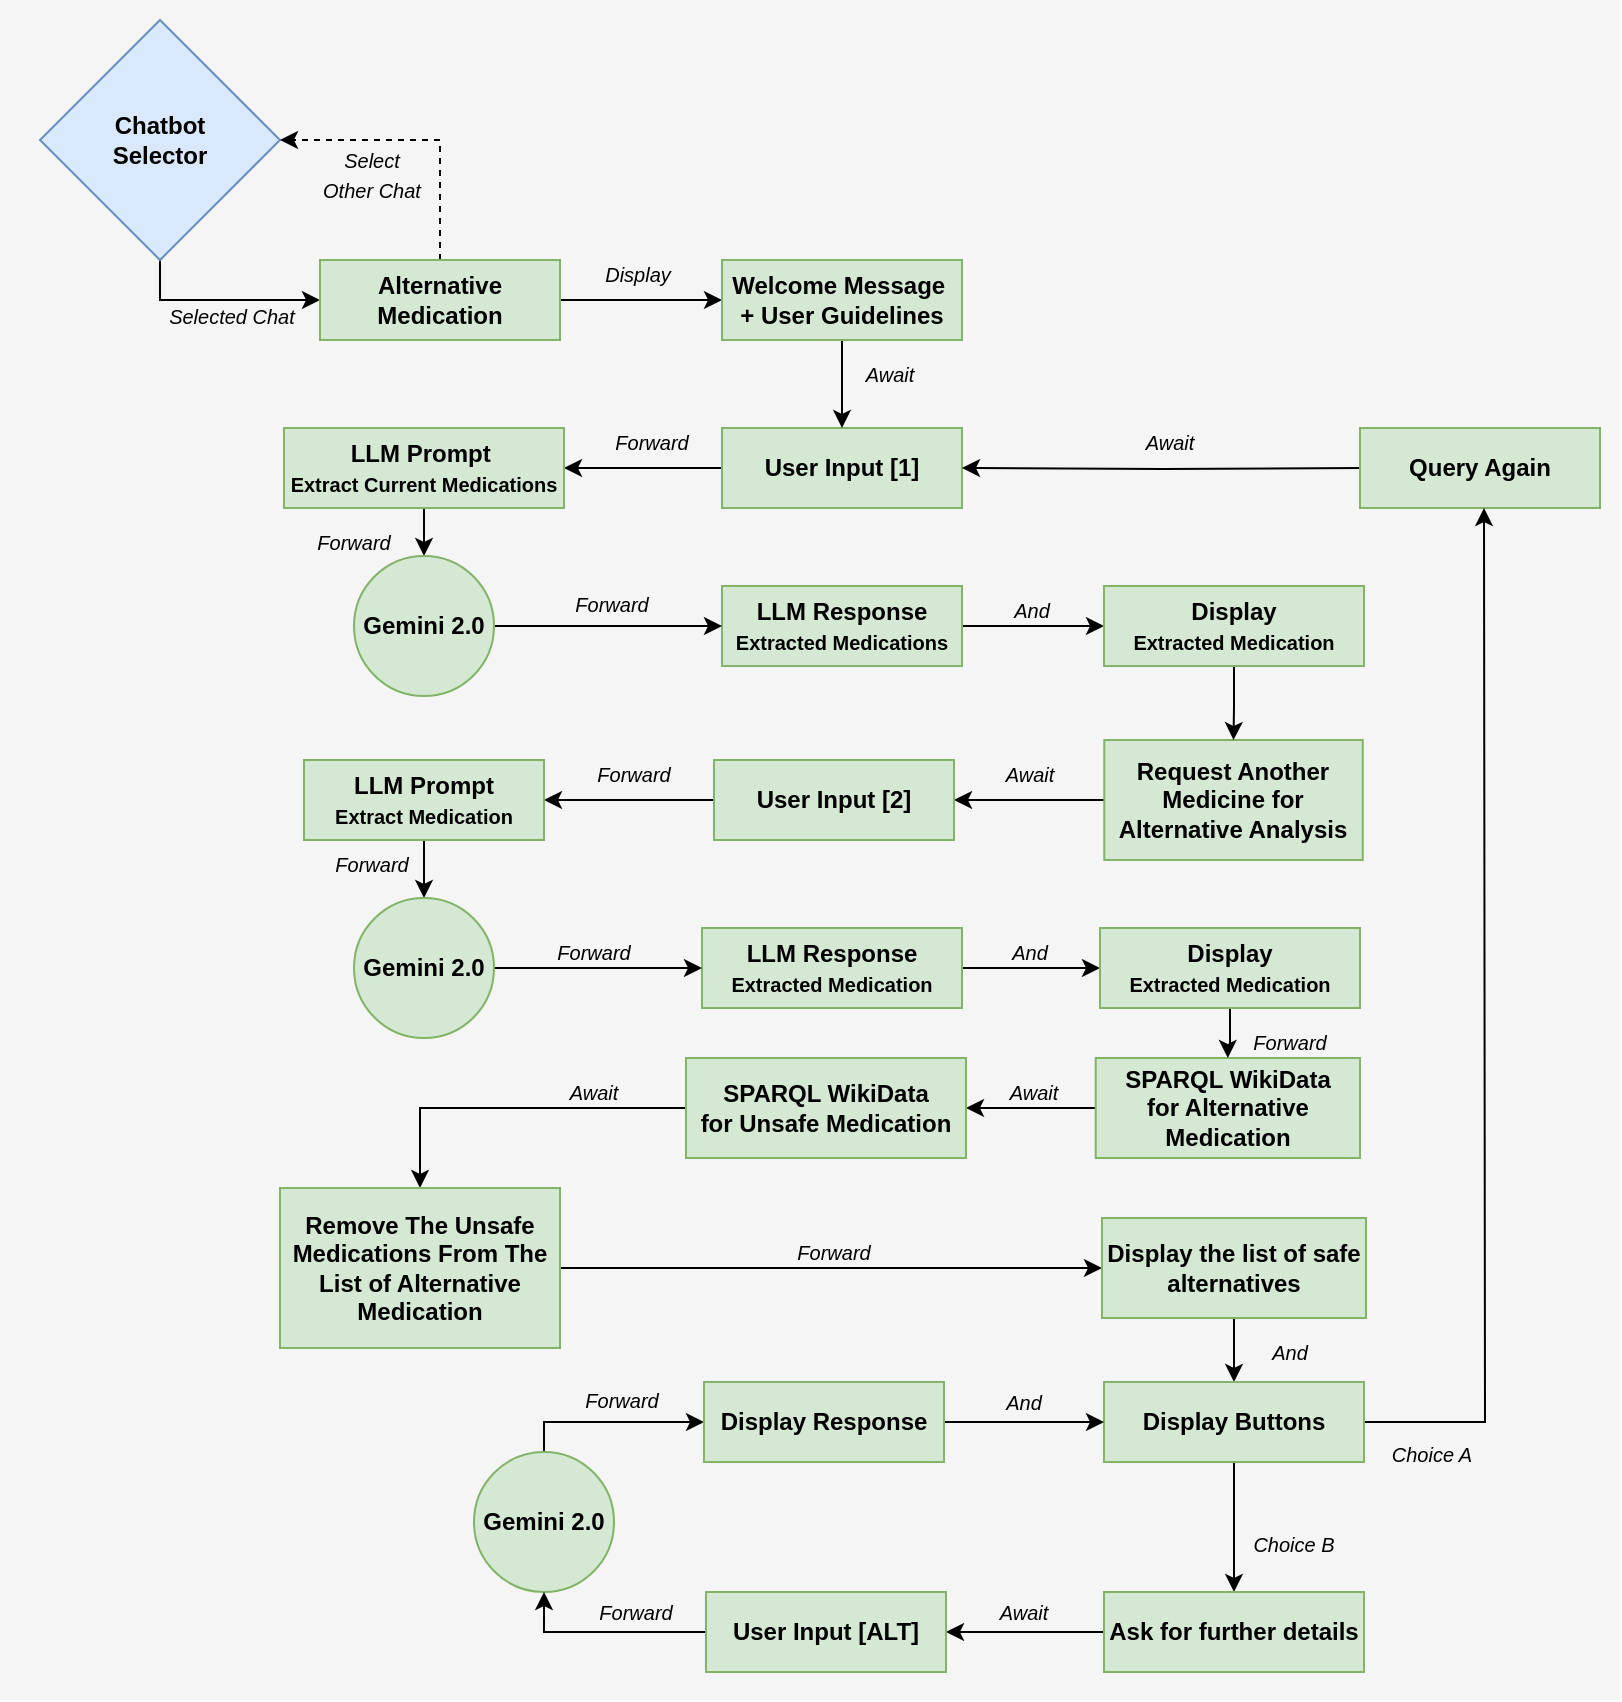 <mxfile version="21.3.7" type="device">
  <diagram name="Page-1" id="FOhdSjyj7jWP819R6Fuj">
    <mxGraphModel dx="780" dy="544" grid="1" gridSize="10" guides="1" tooltips="1" connect="1" arrows="1" fold="1" page="1" pageScale="1" pageWidth="827" pageHeight="1169" math="0" shadow="0">
      <root>
        <mxCell id="0" />
        <mxCell id="1" parent="0" />
        <mxCell id="n5O0Qxw4UcLOAT-lhuhI-17" value="" style="rounded=0;whiteSpace=wrap;html=1;fillColor=#f5f5f5;fontColor=#333333;strokeColor=none;" parent="1" vertex="1">
          <mxGeometry x="10" y="10" width="810" height="850" as="geometry" />
        </mxCell>
        <mxCell id="F-Iz_KFsOa6zQz1n_NZj-1" style="edgeStyle=orthogonalEdgeStyle;rounded=0;orthogonalLoop=1;jettySize=auto;html=1;entryX=0;entryY=0.5;entryDx=0;entryDy=0;" parent="1" source="F-Iz_KFsOa6zQz1n_NZj-2" target="F-Iz_KFsOa6zQz1n_NZj-5" edge="1">
          <mxGeometry relative="1" as="geometry">
            <Array as="points">
              <mxPoint x="90" y="160" />
            </Array>
          </mxGeometry>
        </mxCell>
        <mxCell id="F-Iz_KFsOa6zQz1n_NZj-2" value="&lt;b&gt;Chatbot&lt;br&gt;Selector&lt;/b&gt;" style="rhombus;whiteSpace=wrap;html=1;fillColor=#dae8fc;strokeColor=#6c8ebf;" parent="1" vertex="1">
          <mxGeometry x="30" y="20" width="120" height="120" as="geometry" />
        </mxCell>
        <mxCell id="F-Iz_KFsOa6zQz1n_NZj-3" style="edgeStyle=orthogonalEdgeStyle;rounded=0;orthogonalLoop=1;jettySize=auto;html=1;entryX=1;entryY=0.5;entryDx=0;entryDy=0;dashed=1;" parent="1" source="F-Iz_KFsOa6zQz1n_NZj-5" target="F-Iz_KFsOa6zQz1n_NZj-2" edge="1">
          <mxGeometry relative="1" as="geometry">
            <Array as="points">
              <mxPoint x="230" y="80" />
            </Array>
          </mxGeometry>
        </mxCell>
        <mxCell id="F-Iz_KFsOa6zQz1n_NZj-4" style="edgeStyle=orthogonalEdgeStyle;rounded=0;orthogonalLoop=1;jettySize=auto;html=1;entryX=0;entryY=0.5;entryDx=0;entryDy=0;" parent="1" source="F-Iz_KFsOa6zQz1n_NZj-5" target="F-Iz_KFsOa6zQz1n_NZj-25" edge="1">
          <mxGeometry relative="1" as="geometry" />
        </mxCell>
        <mxCell id="F-Iz_KFsOa6zQz1n_NZj-5" value="&lt;b&gt;Alternative&lt;br&gt;Medication&lt;/b&gt;" style="rounded=0;whiteSpace=wrap;html=1;fillColor=#d5e8d4;strokeColor=#82b366;" parent="1" vertex="1">
          <mxGeometry x="170" y="140" width="120" height="40" as="geometry" />
        </mxCell>
        <mxCell id="F-Iz_KFsOa6zQz1n_NZj-6" value="&lt;font style=&quot;font-size: 10px;&quot;&gt;&lt;i&gt;Selected Chat&lt;/i&gt;&lt;/font&gt;" style="text;html=1;strokeColor=none;fillColor=none;align=center;verticalAlign=middle;whiteSpace=wrap;rounded=0;" parent="1" vertex="1">
          <mxGeometry x="91" y="151" width="70" height="34" as="geometry" />
        </mxCell>
        <mxCell id="F-Iz_KFsOa6zQz1n_NZj-7" value="&lt;span style=&quot;font-size: 10px;&quot;&gt;&lt;i&gt;Select &lt;br&gt;Other Chat&lt;br&gt;&lt;/i&gt;&lt;/span&gt;" style="text;html=1;strokeColor=none;fillColor=none;align=center;verticalAlign=middle;whiteSpace=wrap;rounded=0;" parent="1" vertex="1">
          <mxGeometry x="161" y="80" width="70" height="34" as="geometry" />
        </mxCell>
        <mxCell id="F-Iz_KFsOa6zQz1n_NZj-10" style="edgeStyle=orthogonalEdgeStyle;rounded=0;orthogonalLoop=1;jettySize=auto;html=1;entryX=1;entryY=0.5;entryDx=0;entryDy=0;" parent="1" source="F-Iz_KFsOa6zQz1n_NZj-11" target="F-Iz_KFsOa6zQz1n_NZj-13" edge="1">
          <mxGeometry relative="1" as="geometry" />
        </mxCell>
        <mxCell id="F-Iz_KFsOa6zQz1n_NZj-11" value="&lt;b&gt;User Input [1]&lt;br&gt;&lt;/b&gt;" style="rounded=0;whiteSpace=wrap;html=1;fillColor=#d5e8d4;strokeColor=#82b366;" parent="1" vertex="1">
          <mxGeometry x="371" y="224" width="120" height="40" as="geometry" />
        </mxCell>
        <mxCell id="F-Iz_KFsOa6zQz1n_NZj-12" style="edgeStyle=orthogonalEdgeStyle;rounded=0;orthogonalLoop=1;jettySize=auto;html=1;entryX=0.5;entryY=0;entryDx=0;entryDy=0;" parent="1" source="F-Iz_KFsOa6zQz1n_NZj-13" target="F-Iz_KFsOa6zQz1n_NZj-21" edge="1">
          <mxGeometry relative="1" as="geometry" />
        </mxCell>
        <mxCell id="F-Iz_KFsOa6zQz1n_NZj-13" value="&lt;b&gt;LLM Prompt&amp;nbsp;&lt;br&gt;&lt;/b&gt;&lt;font style=&quot;font-size: 10px;&quot;&gt;&lt;b&gt;Extract Current Medications&lt;/b&gt;&lt;/font&gt;" style="rounded=0;whiteSpace=wrap;html=1;fillColor=#d5e8d4;strokeColor=#82b366;" parent="1" vertex="1">
          <mxGeometry x="152" y="224" width="140" height="40" as="geometry" />
        </mxCell>
        <mxCell id="bws19lJwvjCVZNWrCEmM-6" value="" style="edgeStyle=orthogonalEdgeStyle;rounded=0;orthogonalLoop=1;jettySize=auto;html=1;" parent="1" source="F-Iz_KFsOa6zQz1n_NZj-15" target="bws19lJwvjCVZNWrCEmM-5" edge="1">
          <mxGeometry relative="1" as="geometry" />
        </mxCell>
        <mxCell id="F-Iz_KFsOa6zQz1n_NZj-15" value="&lt;b style=&quot;&quot;&gt;LLM Response&lt;br&gt;&lt;font style=&quot;font-size: 10px;&quot;&gt;Extracted Medications&lt;/font&gt;&lt;br&gt;&lt;/b&gt;" style="rounded=0;whiteSpace=wrap;html=1;fillColor=#d5e8d4;strokeColor=#82b366;" parent="1" vertex="1">
          <mxGeometry x="371" y="303" width="120" height="40" as="geometry" />
        </mxCell>
        <mxCell id="F-Iz_KFsOa6zQz1n_NZj-17" value="&lt;i style=&quot;border-color: var(--border-color); font-size: 10px;&quot;&gt;Forward&lt;/i&gt;" style="text;html=1;strokeColor=none;fillColor=none;align=center;verticalAlign=middle;whiteSpace=wrap;rounded=0;" parent="1" vertex="1">
          <mxGeometry x="152" y="264" width="70" height="34" as="geometry" />
        </mxCell>
        <mxCell id="F-Iz_KFsOa6zQz1n_NZj-20" style="edgeStyle=orthogonalEdgeStyle;rounded=0;orthogonalLoop=1;jettySize=auto;html=1;entryX=0;entryY=0.5;entryDx=0;entryDy=0;" parent="1" source="F-Iz_KFsOa6zQz1n_NZj-21" target="F-Iz_KFsOa6zQz1n_NZj-15" edge="1">
          <mxGeometry relative="1" as="geometry" />
        </mxCell>
        <mxCell id="F-Iz_KFsOa6zQz1n_NZj-21" value="&lt;b&gt;Gemini 2.0&lt;/b&gt;" style="ellipse;whiteSpace=wrap;html=1;aspect=fixed;fillColor=#d5e8d4;strokeColor=#82b366;" parent="1" vertex="1">
          <mxGeometry x="187" y="288" width="70" height="70" as="geometry" />
        </mxCell>
        <mxCell id="F-Iz_KFsOa6zQz1n_NZj-23" value="&lt;i style=&quot;border-color: var(--border-color); font-size: 10px;&quot;&gt;Forward&lt;/i&gt;" style="text;html=1;strokeColor=none;fillColor=none;align=center;verticalAlign=middle;whiteSpace=wrap;rounded=0;" parent="1" vertex="1">
          <mxGeometry x="301" y="214" width="70" height="34" as="geometry" />
        </mxCell>
        <mxCell id="bws19lJwvjCVZNWrCEmM-2" style="edgeStyle=orthogonalEdgeStyle;rounded=0;orthogonalLoop=1;jettySize=auto;html=1;entryX=0.5;entryY=0;entryDx=0;entryDy=0;" parent="1" source="F-Iz_KFsOa6zQz1n_NZj-25" target="F-Iz_KFsOa6zQz1n_NZj-11" edge="1">
          <mxGeometry relative="1" as="geometry" />
        </mxCell>
        <mxCell id="F-Iz_KFsOa6zQz1n_NZj-25" value="&lt;b style=&quot;border-color: var(--border-color);&quot;&gt;Welcome Message&amp;nbsp;&lt;br style=&quot;border-color: var(--border-color);&quot;&gt;+ User Guidelines&lt;/b&gt;" style="rounded=0;whiteSpace=wrap;html=1;fillColor=#d5e8d4;strokeColor=#82b366;" parent="1" vertex="1">
          <mxGeometry x="371" y="140" width="120" height="40" as="geometry" />
        </mxCell>
        <mxCell id="F-Iz_KFsOa6zQz1n_NZj-26" value="&lt;span style=&quot;font-size: 10px;&quot;&gt;&lt;i&gt;Display&lt;/i&gt;&lt;/span&gt;" style="text;html=1;strokeColor=none;fillColor=none;align=center;verticalAlign=middle;whiteSpace=wrap;rounded=0;" parent="1" vertex="1">
          <mxGeometry x="294" y="130" width="70" height="34" as="geometry" />
        </mxCell>
        <mxCell id="F-Iz_KFsOa6zQz1n_NZj-27" value="&lt;i style=&quot;border-color: var(--border-color); font-size: 10px;&quot;&gt;Forward&lt;/i&gt;" style="text;html=1;strokeColor=none;fillColor=none;align=center;verticalAlign=middle;whiteSpace=wrap;rounded=0;" parent="1" vertex="1">
          <mxGeometry x="281" y="295" width="70" height="34" as="geometry" />
        </mxCell>
        <mxCell id="F-Iz_KFsOa6zQz1n_NZj-31" style="edgeStyle=orthogonalEdgeStyle;rounded=0;orthogonalLoop=1;jettySize=auto;html=1;entryX=1;entryY=0.5;entryDx=0;entryDy=0;" parent="1" source="F-Iz_KFsOa6zQz1n_NZj-32" target="F-Iz_KFsOa6zQz1n_NZj-34" edge="1">
          <mxGeometry relative="1" as="geometry" />
        </mxCell>
        <mxCell id="F-Iz_KFsOa6zQz1n_NZj-32" value="&lt;b&gt;&lt;font style=&quot;font-size: 12px;&quot;&gt;Request Another Medicine for Alternative Analysis&lt;/font&gt;&lt;br&gt;&lt;/b&gt;" style="rounded=0;whiteSpace=wrap;html=1;fillColor=#d5e8d4;strokeColor=#82b366;" parent="1" vertex="1">
          <mxGeometry x="562.13" y="380" width="129.25" height="60" as="geometry" />
        </mxCell>
        <mxCell id="bws19lJwvjCVZNWrCEmM-18" value="" style="edgeStyle=orthogonalEdgeStyle;rounded=0;orthogonalLoop=1;jettySize=auto;html=1;" parent="1" source="F-Iz_KFsOa6zQz1n_NZj-34" target="F-Iz_KFsOa6zQz1n_NZj-36" edge="1">
          <mxGeometry relative="1" as="geometry" />
        </mxCell>
        <mxCell id="F-Iz_KFsOa6zQz1n_NZj-34" value="&lt;b style=&quot;border-color: var(--border-color);&quot;&gt;User Input [2]&lt;/b&gt;&lt;b&gt;&lt;br&gt;&lt;/b&gt;" style="rounded=0;whiteSpace=wrap;html=1;fillColor=#d5e8d4;strokeColor=#82b366;" parent="1" vertex="1">
          <mxGeometry x="367" y="390" width="120" height="40" as="geometry" />
        </mxCell>
        <mxCell id="bws19lJwvjCVZNWrCEmM-19" value="" style="edgeStyle=orthogonalEdgeStyle;rounded=0;orthogonalLoop=1;jettySize=auto;html=1;" parent="1" source="F-Iz_KFsOa6zQz1n_NZj-36" target="F-Iz_KFsOa6zQz1n_NZj-42" edge="1">
          <mxGeometry relative="1" as="geometry" />
        </mxCell>
        <mxCell id="F-Iz_KFsOa6zQz1n_NZj-36" value="&lt;b&gt;LLM Prompt&lt;/b&gt;&lt;br&gt;&lt;font style=&quot;font-size: 10px;&quot;&gt;&lt;b&gt;Extract Medication&lt;/b&gt;&lt;/font&gt;" style="rounded=0;whiteSpace=wrap;html=1;fillColor=#d5e8d4;strokeColor=#82b366;" parent="1" vertex="1">
          <mxGeometry x="162" y="390" width="120" height="40" as="geometry" />
        </mxCell>
        <mxCell id="bws19lJwvjCVZNWrCEmM-22" value="" style="edgeStyle=orthogonalEdgeStyle;rounded=0;orthogonalLoop=1;jettySize=auto;html=1;" parent="1" source="F-Iz_KFsOa6zQz1n_NZj-38" target="bws19lJwvjCVZNWrCEmM-21" edge="1">
          <mxGeometry relative="1" as="geometry" />
        </mxCell>
        <mxCell id="F-Iz_KFsOa6zQz1n_NZj-38" value="&lt;b style=&quot;&quot;&gt;LLM Response&lt;br&gt;&lt;font style=&quot;font-size: 10px;&quot;&gt;Extracted Medication&lt;/font&gt;&lt;br&gt;&lt;/b&gt;" style="rounded=0;whiteSpace=wrap;html=1;fillColor=#d5e8d4;strokeColor=#82b366;" parent="1" vertex="1">
          <mxGeometry x="361" y="474" width="130" height="40" as="geometry" />
        </mxCell>
        <mxCell id="bws19lJwvjCVZNWrCEmM-14" value="" style="edgeStyle=orthogonalEdgeStyle;rounded=0;orthogonalLoop=1;jettySize=auto;html=1;" parent="1" source="F-Iz_KFsOa6zQz1n_NZj-42" target="F-Iz_KFsOa6zQz1n_NZj-38" edge="1">
          <mxGeometry relative="1" as="geometry" />
        </mxCell>
        <mxCell id="F-Iz_KFsOa6zQz1n_NZj-42" value="&lt;b&gt;Gemini 2.0&lt;/b&gt;" style="ellipse;whiteSpace=wrap;html=1;aspect=fixed;fillColor=#d5e8d4;strokeColor=#82b366;" parent="1" vertex="1">
          <mxGeometry x="187" y="459" width="70" height="70" as="geometry" />
        </mxCell>
        <mxCell id="n5O0Qxw4UcLOAT-lhuhI-6" style="edgeStyle=orthogonalEdgeStyle;rounded=0;orthogonalLoop=1;jettySize=auto;html=1;entryX=1;entryY=0.5;entryDx=0;entryDy=0;" parent="1" source="F-Iz_KFsOa6zQz1n_NZj-47" target="bws19lJwvjCVZNWrCEmM-24" edge="1">
          <mxGeometry relative="1" as="geometry" />
        </mxCell>
        <mxCell id="F-Iz_KFsOa6zQz1n_NZj-47" value="&lt;b&gt;SPARQL WikiData&lt;br&gt;for Alternative Medication&lt;br&gt;&lt;/b&gt;" style="rounded=0;whiteSpace=wrap;html=1;fillColor=#d5e8d4;strokeColor=#82b366;" parent="1" vertex="1">
          <mxGeometry x="557.87" y="539" width="132.13" height="50" as="geometry" />
        </mxCell>
        <mxCell id="F-Iz_KFsOa6zQz1n_NZj-57" style="edgeStyle=orthogonalEdgeStyle;rounded=0;orthogonalLoop=1;jettySize=auto;html=1;entryX=1;entryY=0.5;entryDx=0;entryDy=0;" parent="1" target="F-Iz_KFsOa6zQz1n_NZj-11" edge="1">
          <mxGeometry relative="1" as="geometry">
            <mxPoint x="692" y="244" as="sourcePoint" />
          </mxGeometry>
        </mxCell>
        <mxCell id="F-Iz_KFsOa6zQz1n_NZj-58" value="&lt;b&gt;Query Again&lt;br&gt;&lt;/b&gt;" style="rounded=0;whiteSpace=wrap;html=1;fillColor=#d5e8d4;strokeColor=#82b366;" parent="1" vertex="1">
          <mxGeometry x="690" y="224" width="120" height="40" as="geometry" />
        </mxCell>
        <mxCell id="F-Iz_KFsOa6zQz1n_NZj-65" value="&lt;span style=&quot;font-size: 10px;&quot;&gt;&lt;i&gt;Await&lt;/i&gt;&lt;/span&gt;" style="text;html=1;strokeColor=none;fillColor=none;align=center;verticalAlign=middle;whiteSpace=wrap;rounded=0;" parent="1" vertex="1">
          <mxGeometry x="560" y="214" width="70" height="34" as="geometry" />
        </mxCell>
        <mxCell id="F-Iz_KFsOa6zQz1n_NZj-67" value="&lt;span style=&quot;font-size: 10px;&quot;&gt;&lt;i&gt;Await&lt;/i&gt;&lt;/span&gt;" style="text;html=1;strokeColor=none;fillColor=none;align=center;verticalAlign=middle;whiteSpace=wrap;rounded=0;" parent="1" vertex="1">
          <mxGeometry x="490" y="380" width="70" height="34" as="geometry" />
        </mxCell>
        <mxCell id="F-Iz_KFsOa6zQz1n_NZj-68" value="&lt;i style=&quot;border-color: var(--border-color); font-size: 10px;&quot;&gt;Forward&lt;/i&gt;" style="text;html=1;strokeColor=none;fillColor=none;align=center;verticalAlign=middle;whiteSpace=wrap;rounded=0;" parent="1" vertex="1">
          <mxGeometry x="292" y="380" width="70" height="34" as="geometry" />
        </mxCell>
        <mxCell id="F-Iz_KFsOa6zQz1n_NZj-69" value="&lt;i style=&quot;border-color: var(--border-color); font-size: 10px;&quot;&gt;Forward&lt;/i&gt;" style="text;html=1;strokeColor=none;fillColor=none;align=center;verticalAlign=middle;whiteSpace=wrap;rounded=0;" parent="1" vertex="1">
          <mxGeometry x="272" y="469" width="70" height="34" as="geometry" />
        </mxCell>
        <mxCell id="F-Iz_KFsOa6zQz1n_NZj-71" value="&lt;i style=&quot;border-color: var(--border-color); font-size: 10px;&quot;&gt;And&lt;/i&gt;" style="text;html=1;strokeColor=none;fillColor=none;align=center;verticalAlign=middle;whiteSpace=wrap;rounded=0;" parent="1" vertex="1">
          <mxGeometry x="490" y="469" width="70" height="34" as="geometry" />
        </mxCell>
        <mxCell id="bws19lJwvjCVZNWrCEmM-10" value="" style="edgeStyle=orthogonalEdgeStyle;rounded=0;orthogonalLoop=1;jettySize=auto;html=1;" parent="1" source="bws19lJwvjCVZNWrCEmM-5" target="F-Iz_KFsOa6zQz1n_NZj-32" edge="1">
          <mxGeometry relative="1" as="geometry" />
        </mxCell>
        <mxCell id="bws19lJwvjCVZNWrCEmM-5" value="&lt;b style=&quot;&quot;&gt;&lt;font style=&quot;&quot;&gt;Display&lt;/font&gt;&lt;/b&gt;&lt;div&gt;&lt;b style=&quot;&quot;&gt;&lt;font style=&quot;font-size: 10px;&quot;&gt;Extracted Medication&lt;/font&gt;&lt;br&gt;&lt;/b&gt;&lt;/div&gt;" style="rounded=0;whiteSpace=wrap;html=1;fillColor=#d5e8d4;strokeColor=#82b366;" parent="1" vertex="1">
          <mxGeometry x="562" y="303" width="130" height="40" as="geometry" />
        </mxCell>
        <mxCell id="bws19lJwvjCVZNWrCEmM-8" value="&lt;span style=&quot;font-size: 10px;&quot;&gt;&lt;i&gt;And&lt;/i&gt;&lt;/span&gt;" style="text;html=1;strokeColor=none;fillColor=none;align=center;verticalAlign=middle;whiteSpace=wrap;rounded=0;" parent="1" vertex="1">
          <mxGeometry x="491" y="298" width="70" height="34" as="geometry" />
        </mxCell>
        <mxCell id="bws19lJwvjCVZNWrCEmM-20" value="&lt;i style=&quot;border-color: var(--border-color); font-size: 10px;&quot;&gt;Forward&lt;/i&gt;" style="text;html=1;strokeColor=none;fillColor=none;align=center;verticalAlign=middle;whiteSpace=wrap;rounded=0;" parent="1" vertex="1">
          <mxGeometry x="161" y="425" width="70" height="34" as="geometry" />
        </mxCell>
        <mxCell id="n5O0Qxw4UcLOAT-lhuhI-5" style="edgeStyle=orthogonalEdgeStyle;rounded=0;orthogonalLoop=1;jettySize=auto;html=1;entryX=0.5;entryY=0;entryDx=0;entryDy=0;" parent="1" source="bws19lJwvjCVZNWrCEmM-21" target="F-Iz_KFsOa6zQz1n_NZj-47" edge="1">
          <mxGeometry relative="1" as="geometry" />
        </mxCell>
        <mxCell id="bws19lJwvjCVZNWrCEmM-21" value="&lt;b style=&quot;&quot;&gt;&lt;font style=&quot;&quot;&gt;Display&lt;/font&gt;&lt;/b&gt;&lt;div&gt;&lt;b style=&quot;&quot;&gt;&lt;font style=&quot;font-size: 10px;&quot;&gt;Extracted Medication&lt;/font&gt;&lt;br&gt;&lt;/b&gt;&lt;/div&gt;" style="rounded=0;whiteSpace=wrap;html=1;fillColor=#d5e8d4;strokeColor=#82b366;" parent="1" vertex="1">
          <mxGeometry x="560" y="474" width="130" height="40" as="geometry" />
        </mxCell>
        <mxCell id="n5O0Qxw4UcLOAT-lhuhI-8" style="edgeStyle=orthogonalEdgeStyle;rounded=0;orthogonalLoop=1;jettySize=auto;html=1;entryX=0.5;entryY=0;entryDx=0;entryDy=0;" parent="1" source="bws19lJwvjCVZNWrCEmM-24" target="bws19lJwvjCVZNWrCEmM-27" edge="1">
          <mxGeometry relative="1" as="geometry" />
        </mxCell>
        <mxCell id="bws19lJwvjCVZNWrCEmM-24" value="&lt;b&gt;SPARQL WikiData&lt;br&gt;for Unsafe Medication&lt;br&gt;&lt;/b&gt;" style="rounded=0;whiteSpace=wrap;html=1;fillColor=#d5e8d4;strokeColor=#82b366;" parent="1" vertex="1">
          <mxGeometry x="353" y="539" width="140" height="50" as="geometry" />
        </mxCell>
        <mxCell id="n5O0Qxw4UcLOAT-lhuhI-9" style="edgeStyle=orthogonalEdgeStyle;rounded=0;orthogonalLoop=1;jettySize=auto;html=1;entryX=0;entryY=0.5;entryDx=0;entryDy=0;" parent="1" source="bws19lJwvjCVZNWrCEmM-27" target="bws19lJwvjCVZNWrCEmM-32" edge="1">
          <mxGeometry relative="1" as="geometry" />
        </mxCell>
        <mxCell id="bws19lJwvjCVZNWrCEmM-27" value="&lt;b&gt;Remove The Unsafe Medications From The List of Alternative Medication&lt;/b&gt;" style="rounded=0;whiteSpace=wrap;html=1;fillColor=#d5e8d4;strokeColor=#82b366;" parent="1" vertex="1">
          <mxGeometry x="150" y="604" width="140" height="80" as="geometry" />
        </mxCell>
        <mxCell id="n5O0Qxw4UcLOAT-lhuhI-10" style="edgeStyle=orthogonalEdgeStyle;rounded=0;orthogonalLoop=1;jettySize=auto;html=1;entryX=0.5;entryY=0;entryDx=0;entryDy=0;" parent="1" source="bws19lJwvjCVZNWrCEmM-32" target="bws19lJwvjCVZNWrCEmM-40" edge="1">
          <mxGeometry relative="1" as="geometry" />
        </mxCell>
        <mxCell id="bws19lJwvjCVZNWrCEmM-32" value="&lt;b&gt;Display the list of safe alternatives&lt;/b&gt;" style="rounded=0;whiteSpace=wrap;html=1;fillColor=#d5e8d4;strokeColor=#82b366;" parent="1" vertex="1">
          <mxGeometry x="561" y="619" width="132" height="50" as="geometry" />
        </mxCell>
        <mxCell id="bws19lJwvjCVZNWrCEmM-39" style="edgeStyle=orthogonalEdgeStyle;rounded=0;orthogonalLoop=1;jettySize=auto;html=1;entryX=0.5;entryY=0;entryDx=0;entryDy=0;" parent="1" source="bws19lJwvjCVZNWrCEmM-40" target="bws19lJwvjCVZNWrCEmM-42" edge="1">
          <mxGeometry relative="1" as="geometry" />
        </mxCell>
        <mxCell id="bws19lJwvjCVZNWrCEmM-79" style="edgeStyle=orthogonalEdgeStyle;rounded=0;orthogonalLoop=1;jettySize=auto;html=1;entryX=0.5;entryY=1;entryDx=0;entryDy=0;" parent="1" source="bws19lJwvjCVZNWrCEmM-40" edge="1">
          <mxGeometry relative="1" as="geometry">
            <mxPoint x="752" y="264" as="targetPoint" />
          </mxGeometry>
        </mxCell>
        <mxCell id="bws19lJwvjCVZNWrCEmM-40" value="&lt;b&gt;Display Buttons&lt;br&gt;&lt;/b&gt;" style="rounded=0;whiteSpace=wrap;html=1;fillColor=#d5e8d4;strokeColor=#82b366;direction=east;" parent="1" vertex="1">
          <mxGeometry x="562" y="701" width="130" height="40" as="geometry" />
        </mxCell>
        <mxCell id="bws19lJwvjCVZNWrCEmM-41" style="edgeStyle=orthogonalEdgeStyle;rounded=0;orthogonalLoop=1;jettySize=auto;html=1;entryX=1;entryY=0.5;entryDx=0;entryDy=0;" parent="1" source="bws19lJwvjCVZNWrCEmM-42" target="bws19lJwvjCVZNWrCEmM-50" edge="1">
          <mxGeometry relative="1" as="geometry" />
        </mxCell>
        <mxCell id="bws19lJwvjCVZNWrCEmM-42" value="&lt;b&gt;Ask for further details&lt;br&gt;&lt;/b&gt;" style="rounded=0;whiteSpace=wrap;html=1;fillColor=#d5e8d4;strokeColor=#82b366;direction=east;" parent="1" vertex="1">
          <mxGeometry x="562" y="806" width="130" height="40" as="geometry" />
        </mxCell>
        <mxCell id="bws19lJwvjCVZNWrCEmM-43" style="edgeStyle=orthogonalEdgeStyle;rounded=0;orthogonalLoop=1;jettySize=auto;html=1;entryX=0;entryY=0.5;entryDx=0;entryDy=0;" parent="1" source="bws19lJwvjCVZNWrCEmM-44" target="bws19lJwvjCVZNWrCEmM-46" edge="1">
          <mxGeometry relative="1" as="geometry">
            <Array as="points">
              <mxPoint x="282" y="721" />
            </Array>
          </mxGeometry>
        </mxCell>
        <mxCell id="bws19lJwvjCVZNWrCEmM-44" value="&lt;b&gt;Gemini 2.0&lt;/b&gt;" style="ellipse;whiteSpace=wrap;html=1;aspect=fixed;fillColor=#d5e8d4;strokeColor=#82b366;direction=east;" parent="1" vertex="1">
          <mxGeometry x="247" y="736" width="70" height="70" as="geometry" />
        </mxCell>
        <mxCell id="bws19lJwvjCVZNWrCEmM-45" style="edgeStyle=orthogonalEdgeStyle;rounded=0;orthogonalLoop=1;jettySize=auto;html=1;entryX=0;entryY=0.5;entryDx=0;entryDy=0;" parent="1" source="bws19lJwvjCVZNWrCEmM-46" target="bws19lJwvjCVZNWrCEmM-40" edge="1">
          <mxGeometry relative="1" as="geometry" />
        </mxCell>
        <mxCell id="bws19lJwvjCVZNWrCEmM-46" value="&lt;b&gt;Display Response&lt;br&gt;&lt;/b&gt;" style="rounded=0;whiteSpace=wrap;html=1;fillColor=#d5e8d4;strokeColor=#82b366;direction=east;" parent="1" vertex="1">
          <mxGeometry x="362" y="701" width="120" height="40" as="geometry" />
        </mxCell>
        <mxCell id="bws19lJwvjCVZNWrCEmM-49" style="edgeStyle=orthogonalEdgeStyle;rounded=0;orthogonalLoop=1;jettySize=auto;html=1;entryX=0.5;entryY=1;entryDx=0;entryDy=0;" parent="1" source="bws19lJwvjCVZNWrCEmM-50" target="bws19lJwvjCVZNWrCEmM-44" edge="1">
          <mxGeometry relative="1" as="geometry" />
        </mxCell>
        <mxCell id="bws19lJwvjCVZNWrCEmM-50" value="&lt;b&gt;User Input [ALT]&lt;br&gt;&lt;/b&gt;" style="rounded=0;whiteSpace=wrap;html=1;fillColor=#d5e8d4;strokeColor=#82b366;direction=east;" parent="1" vertex="1">
          <mxGeometry x="363" y="806" width="120" height="40" as="geometry" />
        </mxCell>
        <mxCell id="bws19lJwvjCVZNWrCEmM-51" value="&lt;span style=&quot;font-size: 10px;&quot;&gt;&lt;i&gt;Await&lt;/i&gt;&lt;/span&gt;" style="text;html=1;strokeColor=none;fillColor=none;align=center;verticalAlign=middle;whiteSpace=wrap;rounded=0;direction=east;" parent="1" vertex="1">
          <mxGeometry x="487" y="799" width="70" height="34" as="geometry" />
        </mxCell>
        <mxCell id="bws19lJwvjCVZNWrCEmM-52" value="&lt;i style=&quot;border-color: var(--border-color); font-size: 10px;&quot;&gt;Forward&lt;/i&gt;" style="text;html=1;strokeColor=none;fillColor=none;align=center;verticalAlign=middle;whiteSpace=wrap;rounded=0;direction=east;" parent="1" vertex="1">
          <mxGeometry x="293" y="799" width="70" height="34" as="geometry" />
        </mxCell>
        <mxCell id="bws19lJwvjCVZNWrCEmM-53" value="&lt;i style=&quot;border-color: var(--border-color); font-size: 10px;&quot;&gt;Forward&lt;/i&gt;" style="text;html=1;strokeColor=none;fillColor=none;align=center;verticalAlign=middle;whiteSpace=wrap;rounded=0;direction=east;" parent="1" vertex="1">
          <mxGeometry x="286" y="693" width="70" height="34" as="geometry" />
        </mxCell>
        <mxCell id="bws19lJwvjCVZNWrCEmM-72" value="&lt;span style=&quot;font-size: 10px;&quot;&gt;&lt;i&gt;Choice B&lt;/i&gt;&lt;/span&gt;" style="text;html=1;strokeColor=none;fillColor=none;align=center;verticalAlign=middle;whiteSpace=wrap;rounded=0;direction=east;" parent="1" vertex="1">
          <mxGeometry x="622" y="765" width="70" height="34" as="geometry" />
        </mxCell>
        <mxCell id="bws19lJwvjCVZNWrCEmM-74" value="&lt;i style=&quot;border-color: var(--border-color); font-size: 10px;&quot;&gt;And&lt;/i&gt;" style="text;html=1;strokeColor=none;fillColor=none;align=center;verticalAlign=middle;whiteSpace=wrap;rounded=0;direction=east;" parent="1" vertex="1">
          <mxGeometry x="487" y="693.5" width="70" height="34" as="geometry" />
        </mxCell>
        <mxCell id="bws19lJwvjCVZNWrCEmM-78" value="&lt;span style=&quot;font-size: 10px;&quot;&gt;&lt;i&gt;Choice A&lt;/i&gt;&lt;/span&gt;" style="text;html=1;strokeColor=none;fillColor=none;align=center;verticalAlign=middle;whiteSpace=wrap;rounded=0;direction=east;" parent="1" vertex="1">
          <mxGeometry x="691.38" y="720" width="70" height="34" as="geometry" />
        </mxCell>
        <mxCell id="bws19lJwvjCVZNWrCEmM-80" value="&lt;span style=&quot;font-size: 10px;&quot;&gt;&lt;i&gt;Await&lt;/i&gt;&lt;/span&gt;" style="text;html=1;strokeColor=none;fillColor=none;align=center;verticalAlign=middle;whiteSpace=wrap;rounded=0;" parent="1" vertex="1">
          <mxGeometry x="420" y="180" width="70" height="34" as="geometry" />
        </mxCell>
        <mxCell id="n5O0Qxw4UcLOAT-lhuhI-11" value="&lt;i style=&quot;border-color: var(--border-color); font-size: 10px;&quot;&gt;Forward&lt;/i&gt;" style="text;html=1;strokeColor=none;fillColor=none;align=center;verticalAlign=middle;whiteSpace=wrap;rounded=0;" parent="1" vertex="1">
          <mxGeometry x="620" y="514" width="70" height="34" as="geometry" />
        </mxCell>
        <mxCell id="n5O0Qxw4UcLOAT-lhuhI-12" value="&lt;span style=&quot;font-size: 10px;&quot;&gt;&lt;i&gt;Await&lt;/i&gt;&lt;/span&gt;" style="text;html=1;strokeColor=none;fillColor=none;align=center;verticalAlign=middle;whiteSpace=wrap;rounded=0;" parent="1" vertex="1">
          <mxGeometry x="492.13" y="539" width="70" height="34" as="geometry" />
        </mxCell>
        <mxCell id="n5O0Qxw4UcLOAT-lhuhI-14" value="&lt;span style=&quot;font-size: 10px;&quot;&gt;&lt;i&gt;Await&lt;/i&gt;&lt;/span&gt;" style="text;html=1;strokeColor=none;fillColor=none;align=center;verticalAlign=middle;whiteSpace=wrap;rounded=0;" parent="1" vertex="1">
          <mxGeometry x="272" y="539" width="70" height="34" as="geometry" />
        </mxCell>
        <mxCell id="n5O0Qxw4UcLOAT-lhuhI-15" value="&lt;i style=&quot;border-color: var(--border-color); font-size: 10px;&quot;&gt;Forward&lt;/i&gt;" style="text;html=1;strokeColor=none;fillColor=none;align=center;verticalAlign=middle;whiteSpace=wrap;rounded=0;" parent="1" vertex="1">
          <mxGeometry x="392" y="619" width="70" height="34" as="geometry" />
        </mxCell>
        <mxCell id="n5O0Qxw4UcLOAT-lhuhI-16" value="&lt;i style=&quot;border-color: var(--border-color); font-size: 10px;&quot;&gt;And&lt;/i&gt;" style="text;html=1;strokeColor=none;fillColor=none;align=center;verticalAlign=middle;whiteSpace=wrap;rounded=0;" parent="1" vertex="1">
          <mxGeometry x="620" y="669" width="70" height="34" as="geometry" />
        </mxCell>
      </root>
    </mxGraphModel>
  </diagram>
</mxfile>
